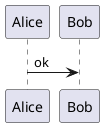 {
  "sha1": "15a9ckvn3dcx1swyxzrrpqgovn34869",
  "insertion": {
    "when": "2024-05-30T20:48:19.566Z",
    "user": "plantuml@gmail.com"
  }
}
@startuml
skinparam sequenceParticipantFontName Impact
'skinparam sequenceParticipantFontNameSvg Tw Cen MT Condensed
'skinparam sequenceParticipantFontNameEps TwCenMTCondensed
'skinparam sequenceParticipantFontName Wide Latin

Alice -> Bob: ok
@enduml

